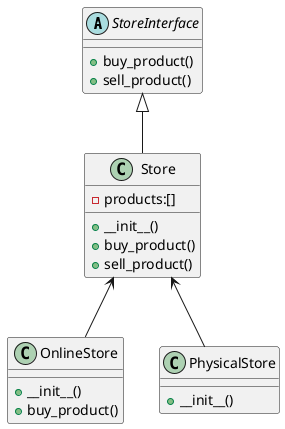 @startuml
'https://plantuml.com/class-diagram

abstract class StoreInterface
{
+buy_product()
+sell_product()
}

class Store{
-products:[]
+__init__()
+buy_product()
+sell_product()
}

class OnlineStore{
+__init__()
+buy_product()
}
class PhysicalStore{
+__init__()
}

StoreInterface <|-- Store
Store<--OnlineStore
Store<--PhysicalStore

@enduml